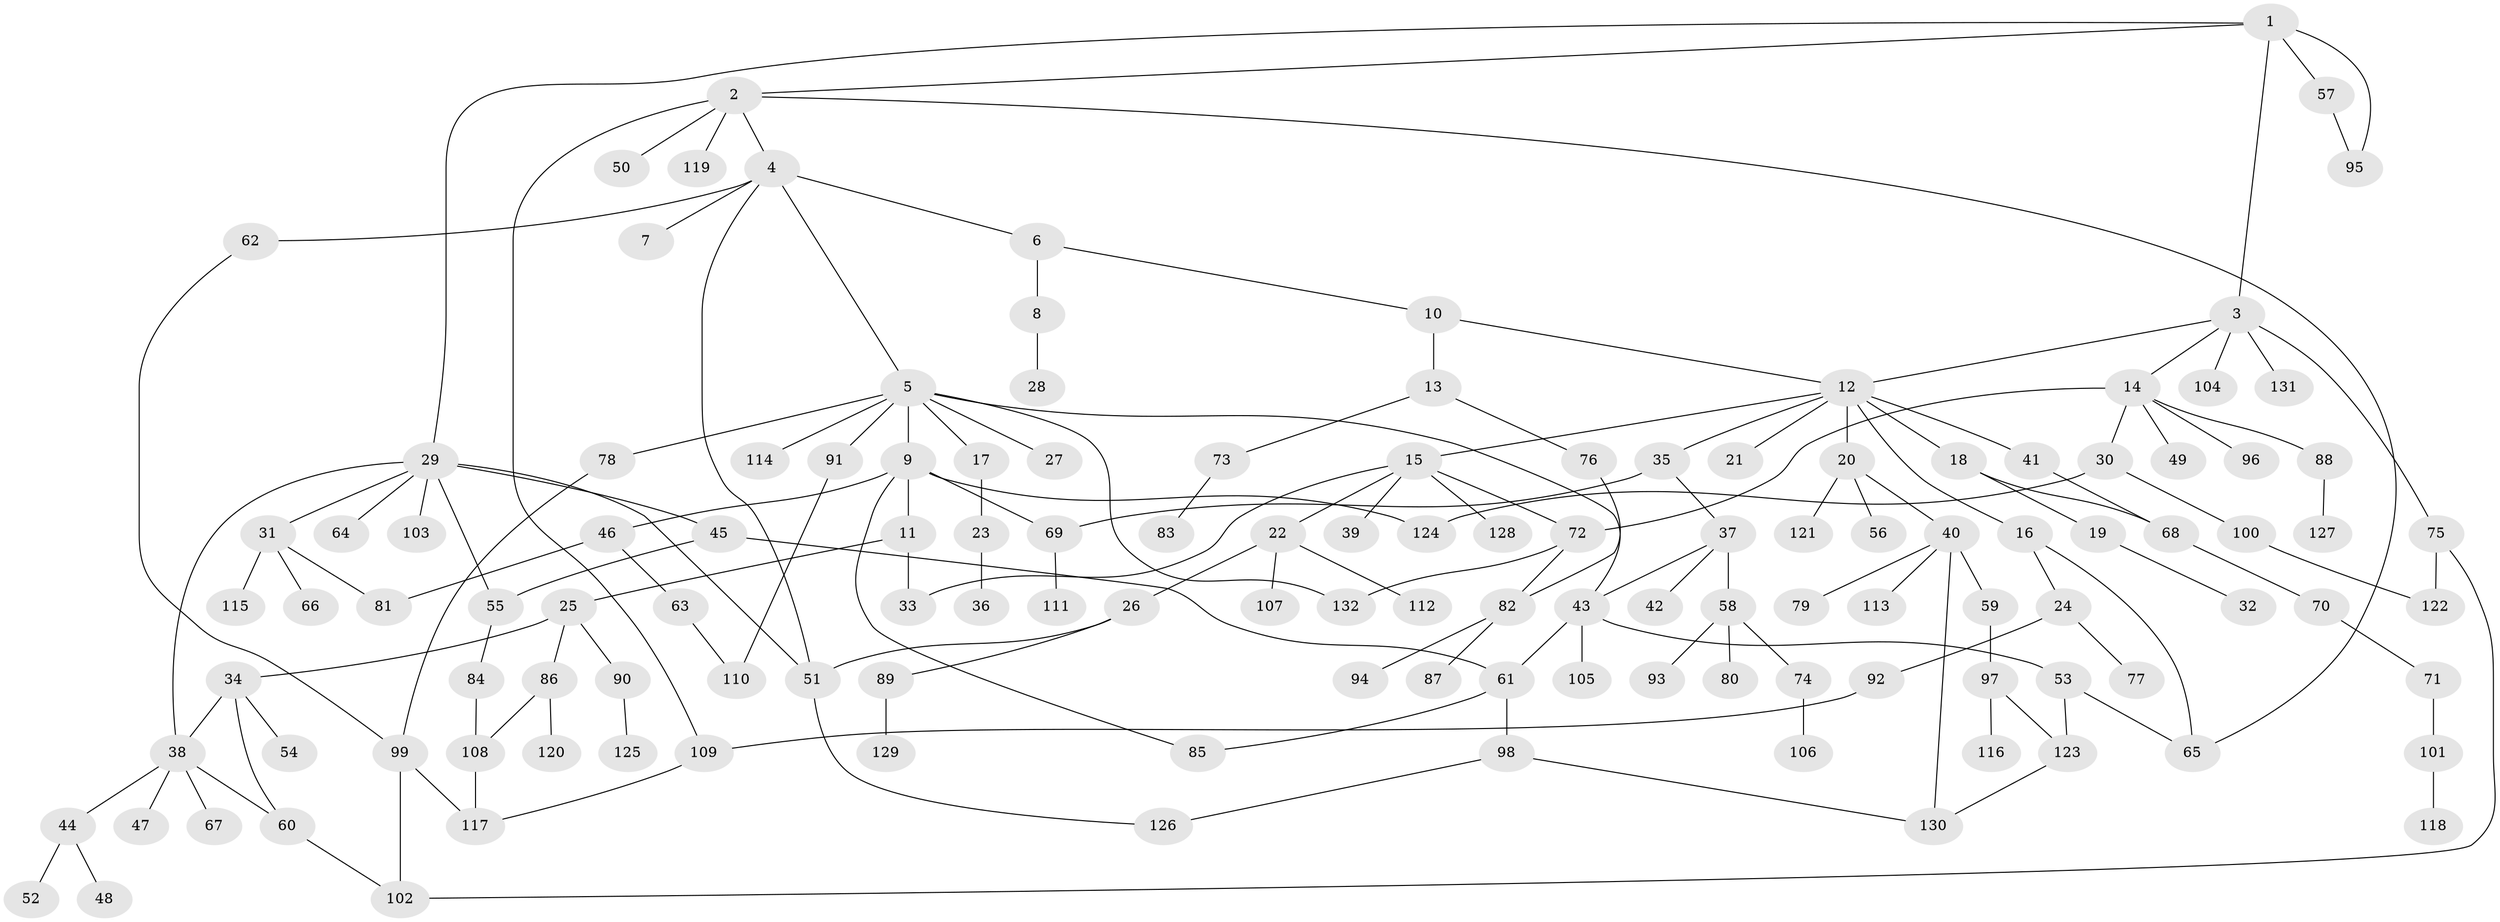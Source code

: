 // Generated by graph-tools (version 1.1) at 2025/25/03/09/25 03:25:29]
// undirected, 132 vertices, 164 edges
graph export_dot {
graph [start="1"]
  node [color=gray90,style=filled];
  1;
  2;
  3;
  4;
  5;
  6;
  7;
  8;
  9;
  10;
  11;
  12;
  13;
  14;
  15;
  16;
  17;
  18;
  19;
  20;
  21;
  22;
  23;
  24;
  25;
  26;
  27;
  28;
  29;
  30;
  31;
  32;
  33;
  34;
  35;
  36;
  37;
  38;
  39;
  40;
  41;
  42;
  43;
  44;
  45;
  46;
  47;
  48;
  49;
  50;
  51;
  52;
  53;
  54;
  55;
  56;
  57;
  58;
  59;
  60;
  61;
  62;
  63;
  64;
  65;
  66;
  67;
  68;
  69;
  70;
  71;
  72;
  73;
  74;
  75;
  76;
  77;
  78;
  79;
  80;
  81;
  82;
  83;
  84;
  85;
  86;
  87;
  88;
  89;
  90;
  91;
  92;
  93;
  94;
  95;
  96;
  97;
  98;
  99;
  100;
  101;
  102;
  103;
  104;
  105;
  106;
  107;
  108;
  109;
  110;
  111;
  112;
  113;
  114;
  115;
  116;
  117;
  118;
  119;
  120;
  121;
  122;
  123;
  124;
  125;
  126;
  127;
  128;
  129;
  130;
  131;
  132;
  1 -- 2;
  1 -- 3;
  1 -- 29;
  1 -- 57;
  1 -- 95;
  2 -- 4;
  2 -- 50;
  2 -- 119;
  2 -- 65;
  2 -- 109;
  3 -- 14;
  3 -- 75;
  3 -- 104;
  3 -- 131;
  3 -- 12;
  4 -- 5;
  4 -- 6;
  4 -- 7;
  4 -- 62;
  4 -- 51;
  5 -- 9;
  5 -- 17;
  5 -- 27;
  5 -- 43;
  5 -- 78;
  5 -- 91;
  5 -- 114;
  5 -- 132;
  6 -- 8;
  6 -- 10;
  8 -- 28;
  9 -- 11;
  9 -- 46;
  9 -- 69;
  9 -- 124;
  9 -- 85;
  10 -- 12;
  10 -- 13;
  11 -- 25;
  11 -- 33;
  12 -- 15;
  12 -- 16;
  12 -- 18;
  12 -- 20;
  12 -- 21;
  12 -- 35;
  12 -- 41;
  13 -- 73;
  13 -- 76;
  14 -- 30;
  14 -- 49;
  14 -- 88;
  14 -- 96;
  14 -- 72;
  15 -- 22;
  15 -- 39;
  15 -- 72;
  15 -- 128;
  15 -- 33;
  16 -- 24;
  16 -- 65;
  17 -- 23;
  18 -- 19;
  18 -- 68;
  19 -- 32;
  20 -- 40;
  20 -- 56;
  20 -- 121;
  22 -- 26;
  22 -- 107;
  22 -- 112;
  23 -- 36;
  24 -- 77;
  24 -- 92;
  25 -- 34;
  25 -- 86;
  25 -- 90;
  26 -- 89;
  26 -- 51;
  29 -- 31;
  29 -- 45;
  29 -- 51;
  29 -- 55;
  29 -- 64;
  29 -- 103;
  29 -- 38;
  30 -- 100;
  30 -- 124;
  31 -- 66;
  31 -- 81;
  31 -- 115;
  34 -- 38;
  34 -- 54;
  34 -- 60;
  35 -- 37;
  35 -- 69;
  37 -- 42;
  37 -- 58;
  37 -- 43;
  38 -- 44;
  38 -- 47;
  38 -- 60;
  38 -- 67;
  40 -- 59;
  40 -- 79;
  40 -- 113;
  40 -- 130;
  41 -- 68;
  43 -- 53;
  43 -- 61;
  43 -- 105;
  44 -- 48;
  44 -- 52;
  45 -- 61;
  45 -- 55;
  46 -- 63;
  46 -- 81;
  51 -- 126;
  53 -- 65;
  53 -- 123;
  55 -- 84;
  57 -- 95;
  58 -- 74;
  58 -- 80;
  58 -- 93;
  59 -- 97;
  60 -- 102;
  61 -- 85;
  61 -- 98;
  62 -- 99;
  63 -- 110;
  68 -- 70;
  69 -- 111;
  70 -- 71;
  71 -- 101;
  72 -- 82;
  72 -- 132;
  73 -- 83;
  74 -- 106;
  75 -- 102;
  75 -- 122;
  76 -- 82;
  78 -- 99;
  82 -- 87;
  82 -- 94;
  84 -- 108;
  86 -- 120;
  86 -- 108;
  88 -- 127;
  89 -- 129;
  90 -- 125;
  91 -- 110;
  92 -- 109;
  97 -- 116;
  97 -- 123;
  98 -- 130;
  98 -- 126;
  99 -- 102;
  99 -- 117;
  100 -- 122;
  101 -- 118;
  108 -- 117;
  109 -- 117;
  123 -- 130;
}
